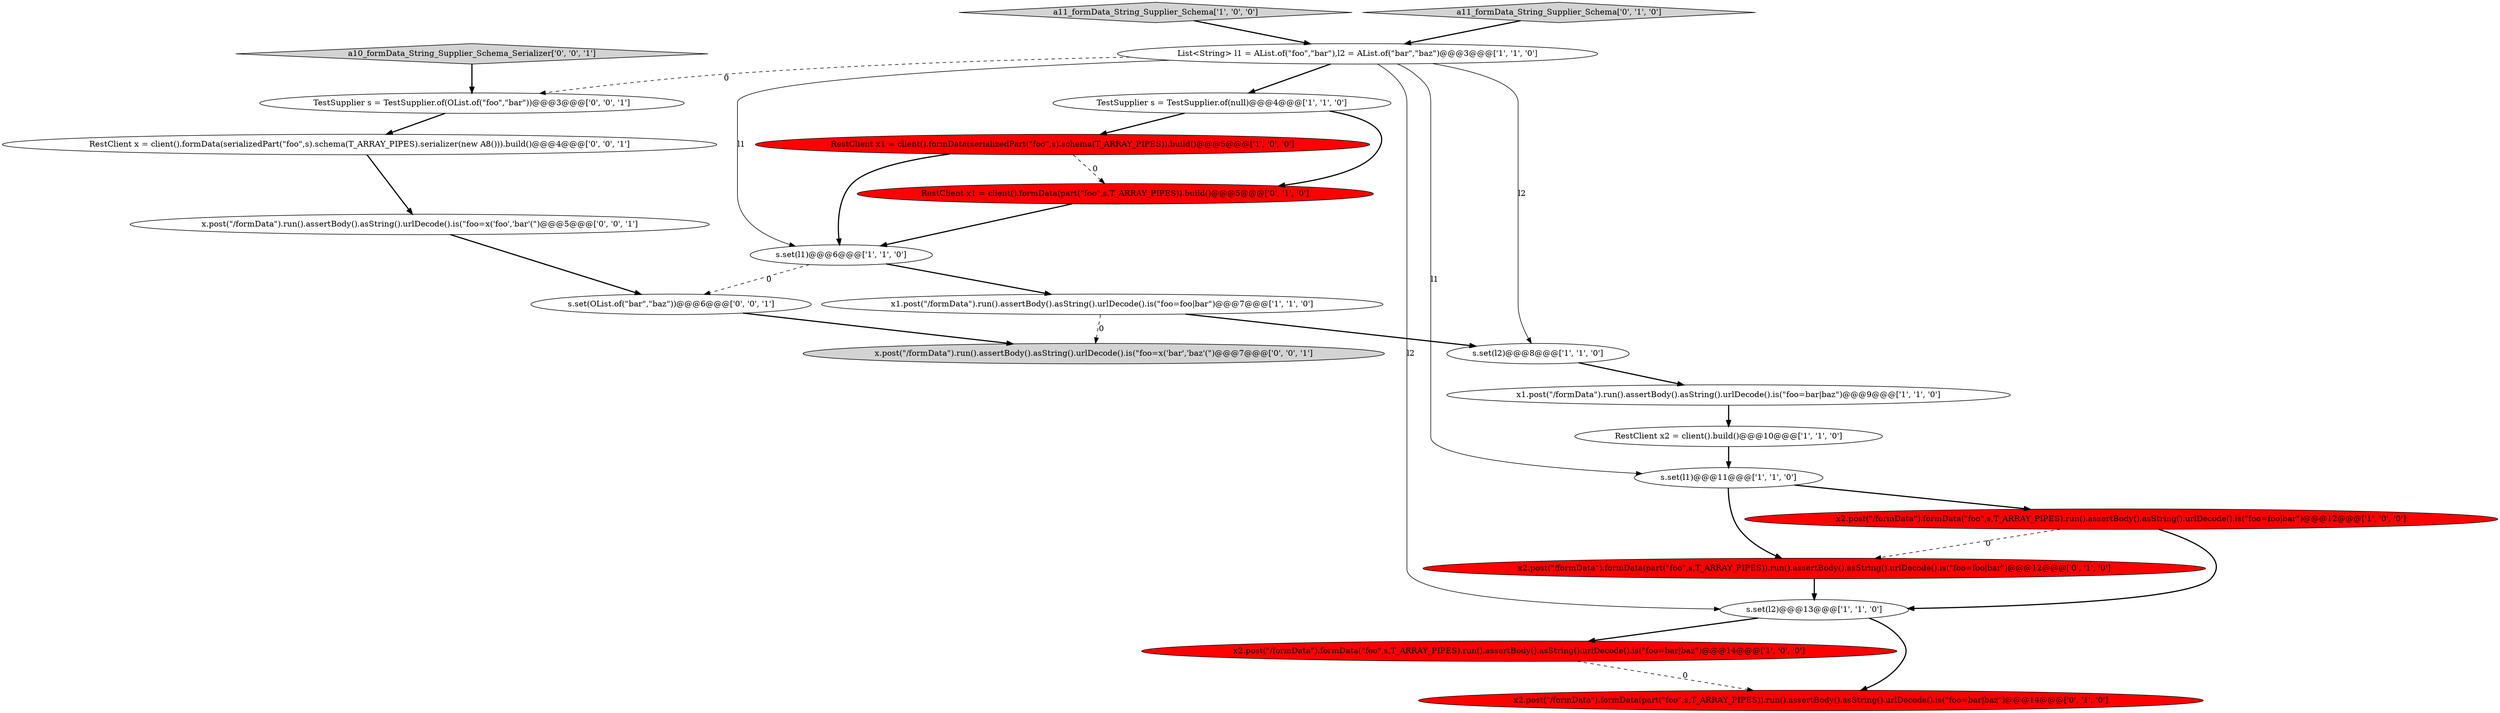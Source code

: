 digraph {
22 [style = filled, label = "RestClient x = client().formData(serializedPart(\"foo\",s).schema(T_ARRAY_PIPES).serializer(new A8())).build()@@@4@@@['0', '0', '1']", fillcolor = white, shape = ellipse image = "AAA0AAABBB3BBB"];
18 [style = filled, label = "s.set(OList.of(\"bar\",\"baz\"))@@@6@@@['0', '0', '1']", fillcolor = white, shape = ellipse image = "AAA0AAABBB3BBB"];
3 [style = filled, label = "x2.post(\"/formData\").formData(\"foo\",s,T_ARRAY_PIPES).run().assertBody().asString().urlDecode().is(\"foo=bar|baz\")@@@14@@@['1', '0', '0']", fillcolor = red, shape = ellipse image = "AAA1AAABBB1BBB"];
10 [style = filled, label = "List<String> l1 = AList.of(\"foo\",\"bar\"),l2 = AList.of(\"bar\",\"baz\")@@@3@@@['1', '1', '0']", fillcolor = white, shape = ellipse image = "AAA0AAABBB1BBB"];
20 [style = filled, label = "x.post(\"/formData\").run().assertBody().asString().urlDecode().is(\"foo=x('bar','baz'(\")@@@7@@@['0', '0', '1']", fillcolor = lightgray, shape = ellipse image = "AAA0AAABBB3BBB"];
19 [style = filled, label = "x.post(\"/formData\").run().assertBody().asString().urlDecode().is(\"foo=x('foo','bar'(\")@@@5@@@['0', '0', '1']", fillcolor = white, shape = ellipse image = "AAA0AAABBB3BBB"];
8 [style = filled, label = "s.set(l2)@@@8@@@['1', '1', '0']", fillcolor = white, shape = ellipse image = "AAA0AAABBB1BBB"];
5 [style = filled, label = "s.set(l1)@@@6@@@['1', '1', '0']", fillcolor = white, shape = ellipse image = "AAA0AAABBB1BBB"];
12 [style = filled, label = "a11_formData_String_Supplier_Schema['1', '0', '0']", fillcolor = lightgray, shape = diamond image = "AAA0AAABBB1BBB"];
17 [style = filled, label = "TestSupplier s = TestSupplier.of(OList.of(\"foo\",\"bar\"))@@@3@@@['0', '0', '1']", fillcolor = white, shape = ellipse image = "AAA0AAABBB3BBB"];
0 [style = filled, label = "s.set(l1)@@@11@@@['1', '1', '0']", fillcolor = white, shape = ellipse image = "AAA0AAABBB1BBB"];
1 [style = filled, label = "x1.post(\"/formData\").run().assertBody().asString().urlDecode().is(\"foo=bar|baz\")@@@9@@@['1', '1', '0']", fillcolor = white, shape = ellipse image = "AAA0AAABBB1BBB"];
6 [style = filled, label = "x1.post(\"/formData\").run().assertBody().asString().urlDecode().is(\"foo=foo|bar\")@@@7@@@['1', '1', '0']", fillcolor = white, shape = ellipse image = "AAA0AAABBB1BBB"];
2 [style = filled, label = "s.set(l2)@@@13@@@['1', '1', '0']", fillcolor = white, shape = ellipse image = "AAA0AAABBB1BBB"];
13 [style = filled, label = "x2.post(\"/formData\").formData(part(\"foo\",s,T_ARRAY_PIPES)).run().assertBody().asString().urlDecode().is(\"foo=foo|bar\")@@@12@@@['0', '1', '0']", fillcolor = red, shape = ellipse image = "AAA1AAABBB2BBB"];
21 [style = filled, label = "a10_formData_String_Supplier_Schema_Serializer['0', '0', '1']", fillcolor = lightgray, shape = diamond image = "AAA0AAABBB3BBB"];
11 [style = filled, label = "RestClient x1 = client().formData(serializedPart(\"foo\",s).schema(T_ARRAY_PIPES)).build()@@@5@@@['1', '0', '0']", fillcolor = red, shape = ellipse image = "AAA1AAABBB1BBB"];
4 [style = filled, label = "TestSupplier s = TestSupplier.of(null)@@@4@@@['1', '1', '0']", fillcolor = white, shape = ellipse image = "AAA0AAABBB1BBB"];
9 [style = filled, label = "x2.post(\"/formData\").formData(\"foo\",s,T_ARRAY_PIPES).run().assertBody().asString().urlDecode().is(\"foo=foo|bar\")@@@12@@@['1', '0', '0']", fillcolor = red, shape = ellipse image = "AAA1AAABBB1BBB"];
16 [style = filled, label = "x2.post(\"/formData\").formData(part(\"foo\",s,T_ARRAY_PIPES)).run().assertBody().asString().urlDecode().is(\"foo=bar|baz\")@@@14@@@['0', '1', '0']", fillcolor = red, shape = ellipse image = "AAA1AAABBB2BBB"];
7 [style = filled, label = "RestClient x2 = client().build()@@@10@@@['1', '1', '0']", fillcolor = white, shape = ellipse image = "AAA0AAABBB1BBB"];
14 [style = filled, label = "RestClient x1 = client().formData(part(\"foo\",s,T_ARRAY_PIPES)).build()@@@5@@@['0', '1', '0']", fillcolor = red, shape = ellipse image = "AAA1AAABBB2BBB"];
15 [style = filled, label = "a11_formData_String_Supplier_Schema['0', '1', '0']", fillcolor = lightgray, shape = diamond image = "AAA0AAABBB2BBB"];
0->9 [style = bold, label=""];
4->14 [style = bold, label=""];
15->10 [style = bold, label=""];
19->18 [style = bold, label=""];
0->13 [style = bold, label=""];
22->19 [style = bold, label=""];
9->2 [style = bold, label=""];
6->20 [style = dashed, label="0"];
10->5 [style = solid, label="l1"];
2->3 [style = bold, label=""];
14->5 [style = bold, label=""];
7->0 [style = bold, label=""];
17->22 [style = bold, label=""];
5->18 [style = dashed, label="0"];
1->7 [style = bold, label=""];
8->1 [style = bold, label=""];
10->8 [style = solid, label="l2"];
11->5 [style = bold, label=""];
18->20 [style = bold, label=""];
12->10 [style = bold, label=""];
5->6 [style = bold, label=""];
11->14 [style = dashed, label="0"];
6->8 [style = bold, label=""];
9->13 [style = dashed, label="0"];
10->17 [style = dashed, label="0"];
10->4 [style = bold, label=""];
10->2 [style = solid, label="l2"];
4->11 [style = bold, label=""];
21->17 [style = bold, label=""];
10->0 [style = solid, label="l1"];
3->16 [style = dashed, label="0"];
13->2 [style = bold, label=""];
2->16 [style = bold, label=""];
}
